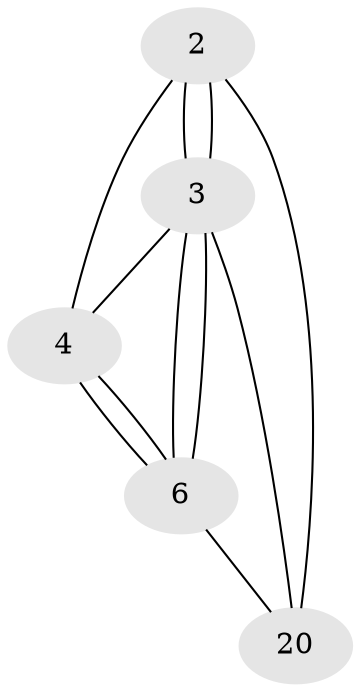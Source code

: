 // Generated by graph-tools (version 1.1) at 2025/46/02/15/25 05:46:28]
// undirected, 5 vertices, 11 edges
graph export_dot {
graph [start="1"]
  node [color=gray90,style=filled];
  2 [super="+1+10+12+17+18"];
  3 [super="+1+5+7+11+15+19"];
  4 [super="+9+13+15"];
  6 [super="+16"];
  20 [super="+18"];
  2 -- 3;
  2 -- 3;
  2 -- 4;
  2 -- 20;
  3 -- 4;
  3 -- 6;
  3 -- 6;
  3 -- 20;
  4 -- 6;
  4 -- 6;
  6 -- 20;
}
